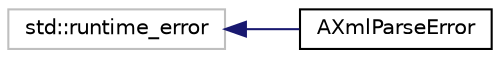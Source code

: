 digraph "Graphical Class Hierarchy"
{
 // LATEX_PDF_SIZE
  edge [fontname="Helvetica",fontsize="10",labelfontname="Helvetica",labelfontsize="10"];
  node [fontname="Helvetica",fontsize="10",shape=record];
  rankdir="LR";
  Node962 [label="std::runtime_error",height=0.2,width=0.4,color="grey75", fillcolor="white", style="filled",tooltip=" "];
  Node962 -> Node0 [dir="back",color="midnightblue",fontsize="10",style="solid",fontname="Helvetica"];
  Node0 [label="AXmlParseError",height=0.2,width=0.4,color="black", fillcolor="white", style="filled",URL="$classAXmlParseError.html",tooltip="Thrown when a parse error occur."];
}
